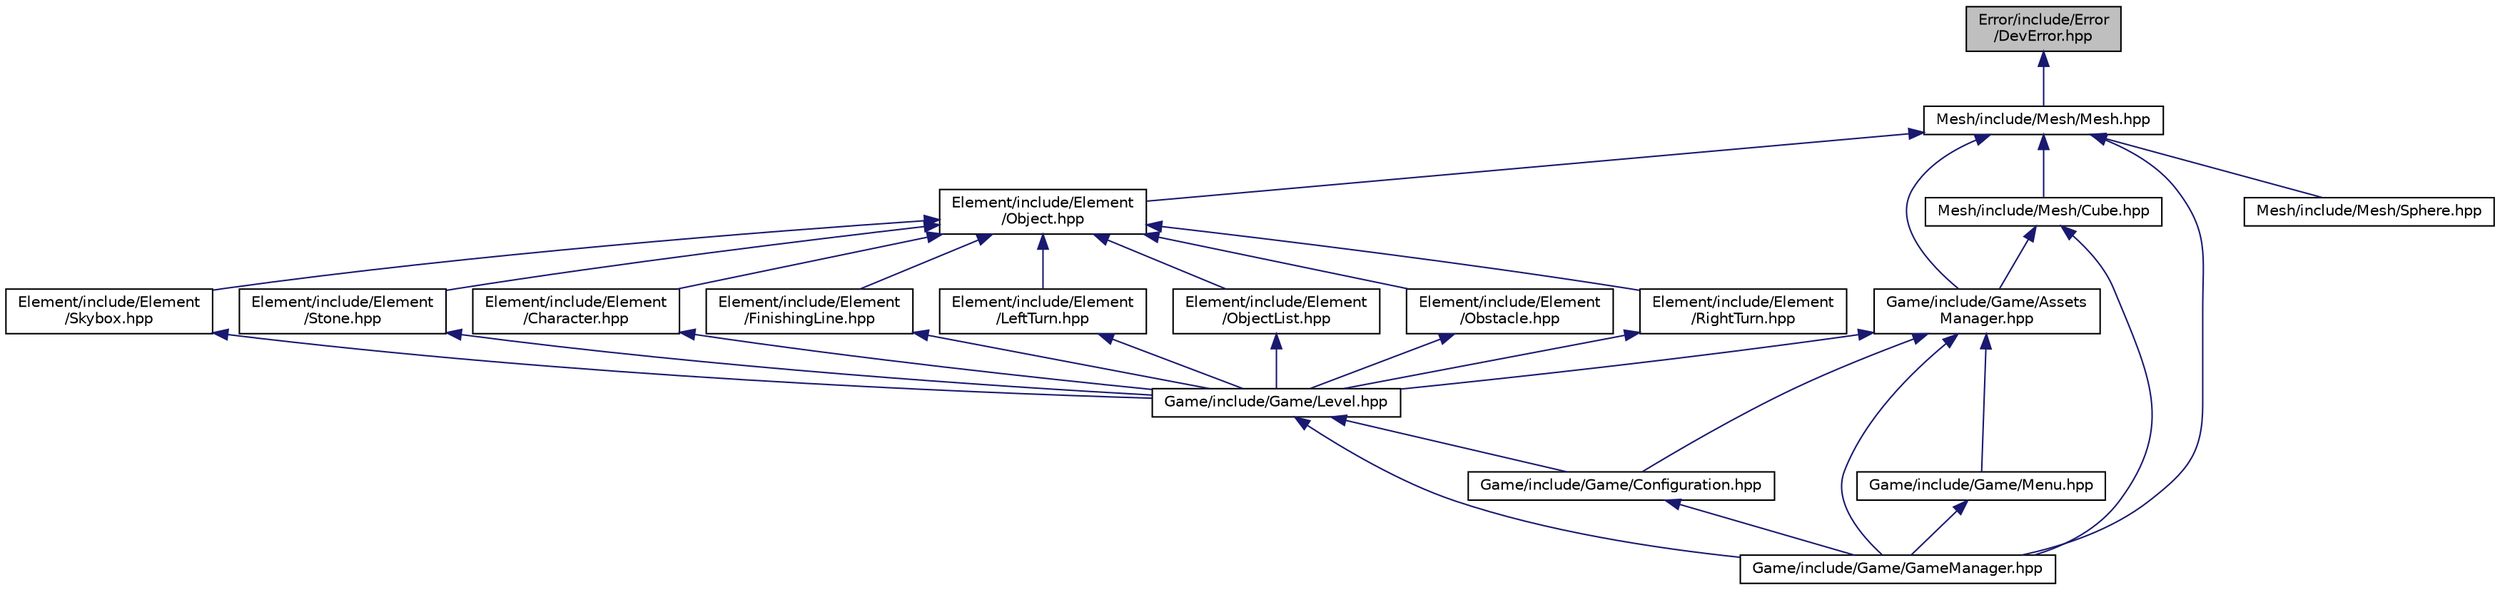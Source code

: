 digraph "Error/include/Error/DevError.hpp"
{
  edge [fontname="Helvetica",fontsize="10",labelfontname="Helvetica",labelfontsize="10"];
  node [fontname="Helvetica",fontsize="10",shape=record];
  Node3 [label="Error/include/Error\l/DevError.hpp",height=0.2,width=0.4,color="black", fillcolor="grey75", style="filled", fontcolor="black"];
  Node3 -> Node4 [dir="back",color="midnightblue",fontsize="10",style="solid",fontname="Helvetica"];
  Node4 [label="Mesh/include/Mesh/Mesh.hpp",height=0.2,width=0.4,color="black", fillcolor="white", style="filled",URL="$_mesh_8hpp.html",tooltip="Decalaration of the class \"Mesh\". "];
  Node4 -> Node5 [dir="back",color="midnightblue",fontsize="10",style="solid",fontname="Helvetica"];
  Node5 [label="Element/include/Element\l/Object.hpp",height=0.2,width=0.4,color="black", fillcolor="white", style="filled",URL="$_object_8hpp.html",tooltip="Declaration of the class \"Object\". "];
  Node5 -> Node6 [dir="back",color="midnightblue",fontsize="10",style="solid",fontname="Helvetica"];
  Node6 [label="Element/include/Element\l/Character.hpp",height=0.2,width=0.4,color="black", fillcolor="white", style="filled",URL="$_character_8hpp.html",tooltip="Declaration of the class \"Character\". "];
  Node6 -> Node7 [dir="back",color="midnightblue",fontsize="10",style="solid",fontname="Helvetica"];
  Node7 [label="Game/include/Game/Level.hpp",height=0.2,width=0.4,color="black", fillcolor="white", style="filled",URL="$_level_8hpp.html",tooltip="Declaration of the class \"Level\". "];
  Node7 -> Node8 [dir="back",color="midnightblue",fontsize="10",style="solid",fontname="Helvetica"];
  Node8 [label="Game/include/Game/Configuration.hpp",height=0.2,width=0.4,color="black", fillcolor="white", style="filled",URL="$_configuration_8hpp.html",tooltip="Declaration of the class \"Configuration\". "];
  Node8 -> Node9 [dir="back",color="midnightblue",fontsize="10",style="solid",fontname="Helvetica"];
  Node9 [label="Game/include/Game/GameManager.hpp",height=0.2,width=0.4,color="black", fillcolor="white", style="filled",URL="$_game_manager_8hpp.html",tooltip="Declaration of the class \"GameManager\". "];
  Node7 -> Node9 [dir="back",color="midnightblue",fontsize="10",style="solid",fontname="Helvetica"];
  Node5 -> Node10 [dir="back",color="midnightblue",fontsize="10",style="solid",fontname="Helvetica"];
  Node10 [label="Element/include/Element\l/FinishingLine.hpp",height=0.2,width=0.4,color="black", fillcolor="white", style="filled",URL="$_finishing_line_8hpp.html",tooltip="Declaration of the class \"FinishingLine\". "];
  Node10 -> Node7 [dir="back",color="midnightblue",fontsize="10",style="solid",fontname="Helvetica"];
  Node5 -> Node11 [dir="back",color="midnightblue",fontsize="10",style="solid",fontname="Helvetica"];
  Node11 [label="Element/include/Element\l/LeftTurn.hpp",height=0.2,width=0.4,color="black", fillcolor="white", style="filled",URL="$_left_turn_8hpp.html",tooltip="Declaration of the class \"LeftTurn\". "];
  Node11 -> Node7 [dir="back",color="midnightblue",fontsize="10",style="solid",fontname="Helvetica"];
  Node5 -> Node12 [dir="back",color="midnightblue",fontsize="10",style="solid",fontname="Helvetica"];
  Node12 [label="Element/include/Element\l/ObjectList.hpp",height=0.2,width=0.4,color="black", fillcolor="white", style="filled",URL="$_object_list_8hpp.html",tooltip="Declaration of the class \"ObjectList\". "];
  Node12 -> Node7 [dir="back",color="midnightblue",fontsize="10",style="solid",fontname="Helvetica"];
  Node5 -> Node13 [dir="back",color="midnightblue",fontsize="10",style="solid",fontname="Helvetica"];
  Node13 [label="Element/include/Element\l/Obstacle.hpp",height=0.2,width=0.4,color="black", fillcolor="white", style="filled",URL="$_obstacle_8hpp.html",tooltip="Declaration of the class \"Obstacle\". "];
  Node13 -> Node7 [dir="back",color="midnightblue",fontsize="10",style="solid",fontname="Helvetica"];
  Node5 -> Node14 [dir="back",color="midnightblue",fontsize="10",style="solid",fontname="Helvetica"];
  Node14 [label="Element/include/Element\l/RightTurn.hpp",height=0.2,width=0.4,color="black", fillcolor="white", style="filled",URL="$_right_turn_8hpp.html",tooltip="Declaration of the class \"RightTurn\". "];
  Node14 -> Node7 [dir="back",color="midnightblue",fontsize="10",style="solid",fontname="Helvetica"];
  Node5 -> Node15 [dir="back",color="midnightblue",fontsize="10",style="solid",fontname="Helvetica"];
  Node15 [label="Element/include/Element\l/Skybox.hpp",height=0.2,width=0.4,color="black", fillcolor="white", style="filled",URL="$_skybox_8hpp.html",tooltip="Declaration of the class \"Skybox\". "];
  Node15 -> Node7 [dir="back",color="midnightblue",fontsize="10",style="solid",fontname="Helvetica"];
  Node5 -> Node16 [dir="back",color="midnightblue",fontsize="10",style="solid",fontname="Helvetica"];
  Node16 [label="Element/include/Element\l/Stone.hpp",height=0.2,width=0.4,color="black", fillcolor="white", style="filled",URL="$_stone_8hpp.html",tooltip="Declaration of the class \"Stone\". "];
  Node16 -> Node7 [dir="back",color="midnightblue",fontsize="10",style="solid",fontname="Helvetica"];
  Node4 -> Node17 [dir="back",color="midnightblue",fontsize="10",style="solid",fontname="Helvetica"];
  Node17 [label="Game/include/Game/Assets\lManager.hpp",height=0.2,width=0.4,color="black", fillcolor="white", style="filled",URL="$_assets_manager_8hpp.html",tooltip="Declaration of the class \"AssetsManager\". "];
  Node17 -> Node7 [dir="back",color="midnightblue",fontsize="10",style="solid",fontname="Helvetica"];
  Node17 -> Node8 [dir="back",color="midnightblue",fontsize="10",style="solid",fontname="Helvetica"];
  Node17 -> Node9 [dir="back",color="midnightblue",fontsize="10",style="solid",fontname="Helvetica"];
  Node17 -> Node18 [dir="back",color="midnightblue",fontsize="10",style="solid",fontname="Helvetica"];
  Node18 [label="Game/include/Game/Menu.hpp",height=0.2,width=0.4,color="black", fillcolor="white", style="filled",URL="$_menu_8hpp.html",tooltip="description : Declaration of the class \"Menu\" "];
  Node18 -> Node9 [dir="back",color="midnightblue",fontsize="10",style="solid",fontname="Helvetica"];
  Node4 -> Node9 [dir="back",color="midnightblue",fontsize="10",style="solid",fontname="Helvetica"];
  Node4 -> Node19 [dir="back",color="midnightblue",fontsize="10",style="solid",fontname="Helvetica"];
  Node19 [label="Mesh/include/Mesh/Cube.hpp",height=0.2,width=0.4,color="black", fillcolor="white", style="filled",URL="$_cube_8hpp.html",tooltip="Decalaration of the class \"Cube\". "];
  Node19 -> Node17 [dir="back",color="midnightblue",fontsize="10",style="solid",fontname="Helvetica"];
  Node19 -> Node9 [dir="back",color="midnightblue",fontsize="10",style="solid",fontname="Helvetica"];
  Node4 -> Node20 [dir="back",color="midnightblue",fontsize="10",style="solid",fontname="Helvetica"];
  Node20 [label="Mesh/include/Mesh/Sphere.hpp",height=0.2,width=0.4,color="black", fillcolor="white", style="filled",URL="$_sphere_8hpp.html",tooltip="Decalaration of the class \"Sphere\". "];
}
